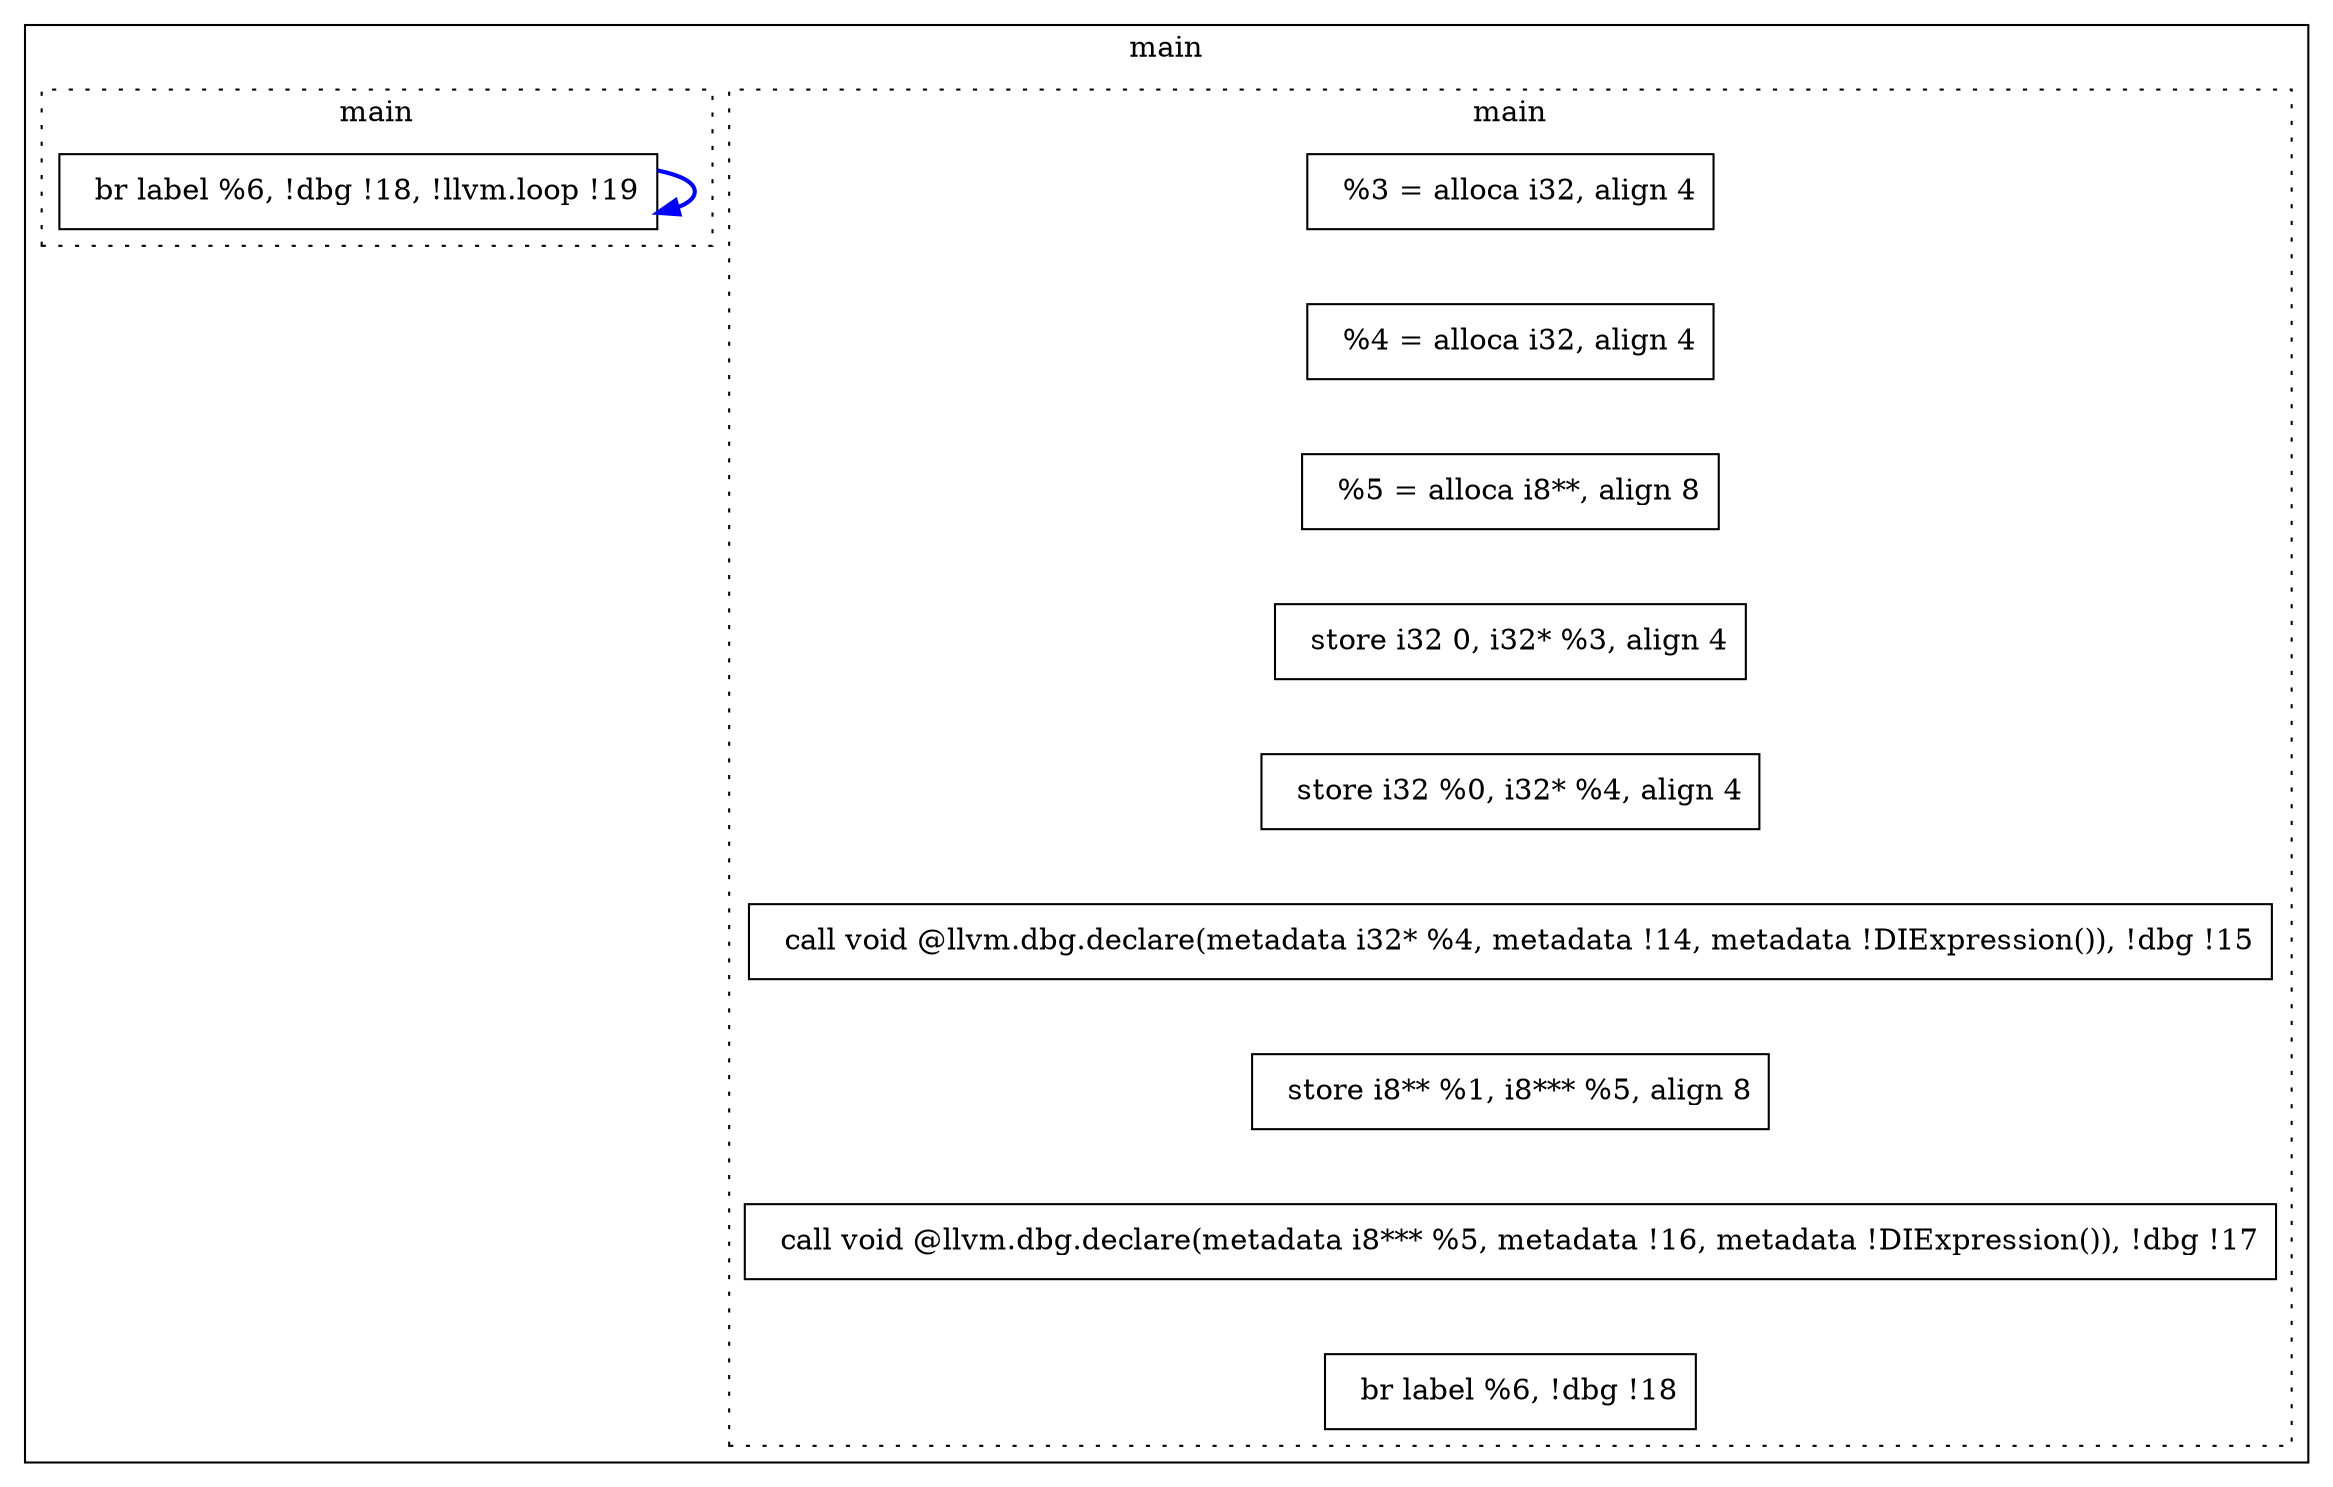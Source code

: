 digraph ControlDependencies {
  compound=true;
subgraph cluster_f_main {
label="main"
subgraph cluster_bb_0x55c361fa4dc0 {
  style=dotted;
 instr0x55c361fa5160 [shape=rectangle label="  %3 = alloca i32, align 4"]
 instr0x55c361fa5200 [shape=rectangle label="  %4 = alloca i32, align 4"]
 instr0x55c361fa5270 [shape=rectangle label="  %5 = alloca i8**, align 8"]
 instr0x55c361faafb0 [shape=rectangle label="  store i32 0, i32* %3, align 4"]
 instr0x55c361fab040 [shape=rectangle label="  store i32 %0, i32* %4, align 4"]
 instr0x55c361f9ccf0 [shape=rectangle label="  call void @llvm.dbg.declare(metadata i32* %4, metadata !14, metadata !DIExpression()), !dbg !15"]
 instr0x55c361fab100 [shape=rectangle label="  store i8** %1, i8*** %5, align 8"]
 instr0x55c361f508f0 [shape=rectangle label="  call void @llvm.dbg.declare(metadata i8*** %5, metadata !16, metadata !DIExpression()), !dbg !17"]
 instr0x55c361fa52e0 [shape=rectangle label="  br label %6, !dbg !18"]
 instr0x55c361fa5160 -> instr0x55c361fa5200 [style=invis]
 instr0x55c361fa5200 -> instr0x55c361fa5270 [style=invis]
 instr0x55c361fa5270 -> instr0x55c361faafb0 [style=invis]
 instr0x55c361faafb0 -> instr0x55c361fab040 [style=invis]
 instr0x55c361fab040 -> instr0x55c361f9ccf0 [style=invis]
 instr0x55c361f9ccf0 -> instr0x55c361fab100 [style=invis]
 instr0x55c361fab100 -> instr0x55c361f508f0 [style=invis]
 instr0x55c361f508f0 -> instr0x55c361fa52e0 [style=invis]
}
subgraph cluster_bb_0x55c361fa0f80 {
  style=dotted;
 instr0x55c361fab200 [shape=rectangle label="  br label %6, !dbg !18, !llvm.loop !19"]
}
}
instr0x55c361fab200 -> instr0x55c361fab200[color=blue minlen=2 penwidth=2 ltail=cluster_bb_0x55c361fa0f80 lhead=cluster_bb_0x55c361fa0f80]
}

